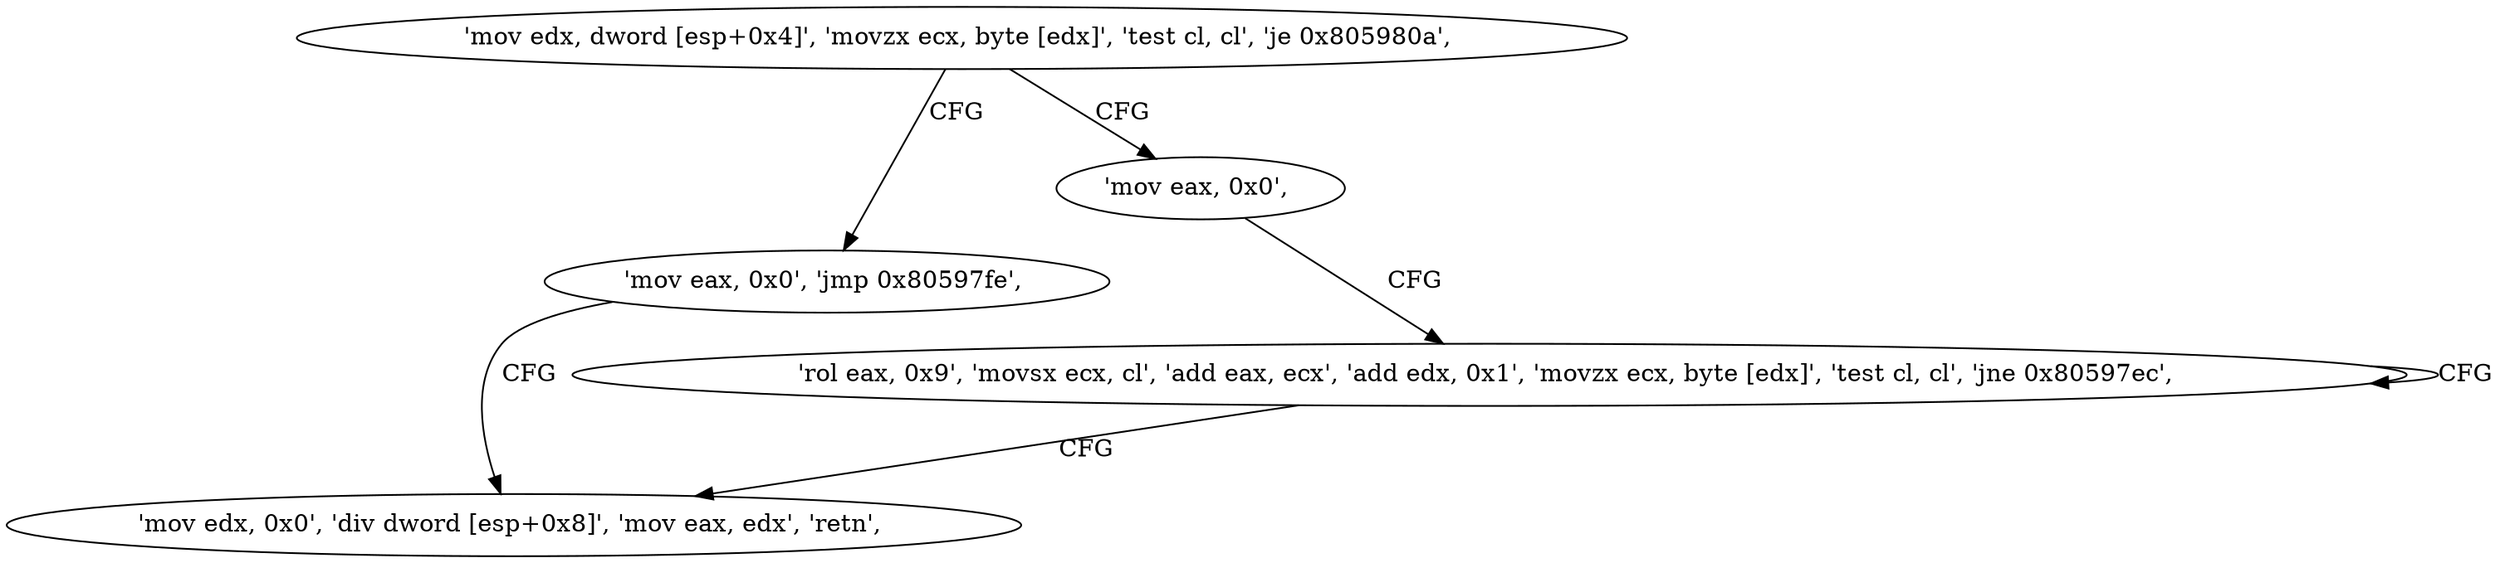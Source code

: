 digraph "func" {
"134584284" [label = "'mov edx, dword [esp+0x4]', 'movzx ecx, byte [edx]', 'test cl, cl', 'je 0x805980a', " ]
"134584330" [label = "'mov eax, 0x0', 'jmp 0x80597fe', " ]
"134584295" [label = "'mov eax, 0x0', " ]
"134584318" [label = "'mov edx, 0x0', 'div dword [esp+0x8]', 'mov eax, edx', 'retn', " ]
"134584300" [label = "'rol eax, 0x9', 'movsx ecx, cl', 'add eax, ecx', 'add edx, 0x1', 'movzx ecx, byte [edx]', 'test cl, cl', 'jne 0x80597ec', " ]
"134584284" -> "134584330" [ label = "CFG" ]
"134584284" -> "134584295" [ label = "CFG" ]
"134584330" -> "134584318" [ label = "CFG" ]
"134584295" -> "134584300" [ label = "CFG" ]
"134584300" -> "134584300" [ label = "CFG" ]
"134584300" -> "134584318" [ label = "CFG" ]
}
